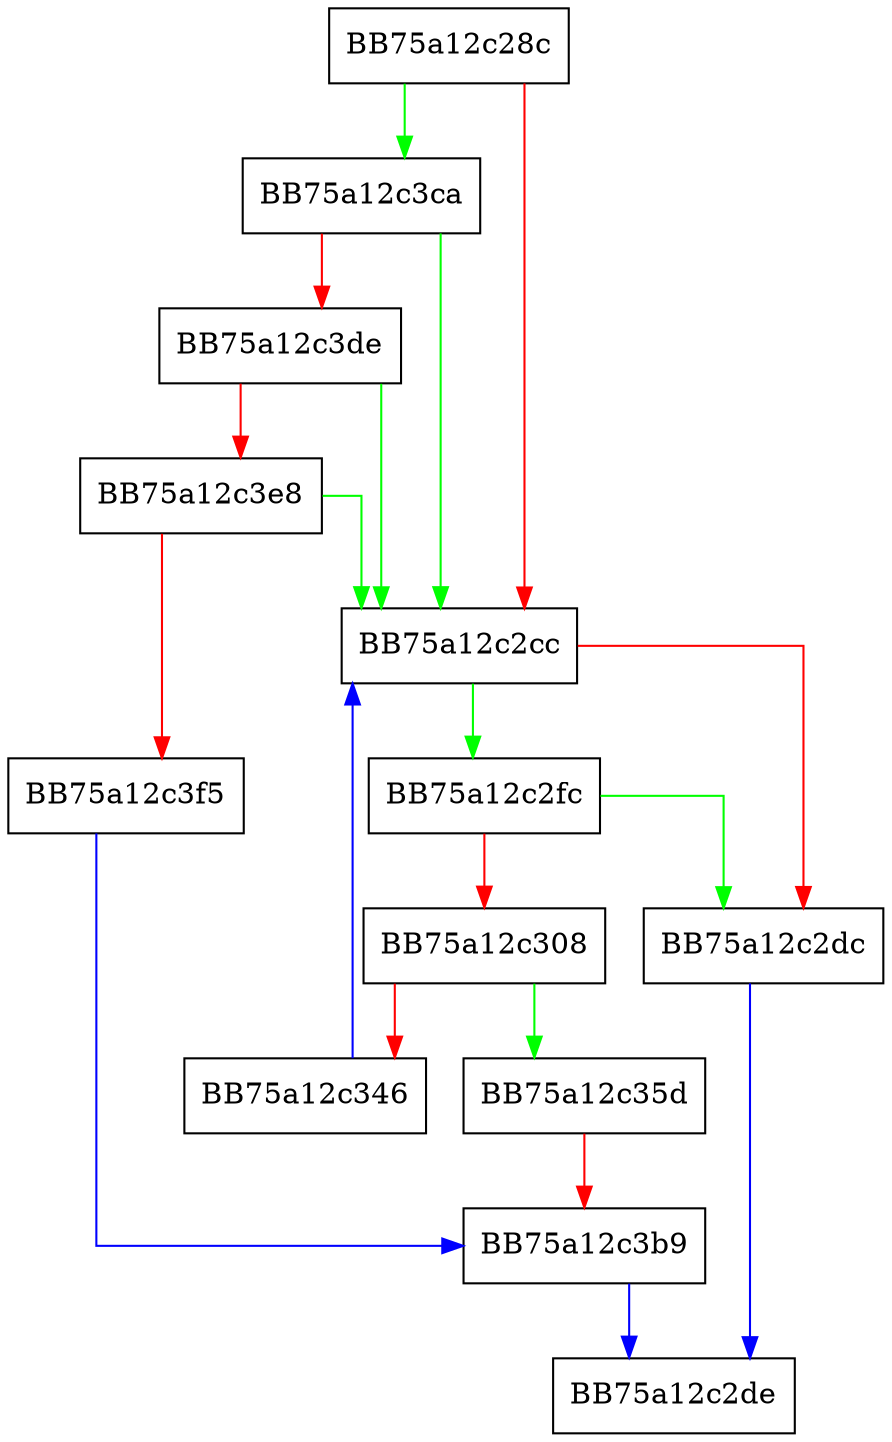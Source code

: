 digraph unwind_alts {
  node [shape="box"];
  graph [splines=ortho];
  BB75a12c28c -> BB75a12c3ca [color="green"];
  BB75a12c28c -> BB75a12c2cc [color="red"];
  BB75a12c2cc -> BB75a12c2fc [color="green"];
  BB75a12c2cc -> BB75a12c2dc [color="red"];
  BB75a12c2dc -> BB75a12c2de [color="blue"];
  BB75a12c2fc -> BB75a12c2dc [color="green"];
  BB75a12c2fc -> BB75a12c308 [color="red"];
  BB75a12c308 -> BB75a12c35d [color="green"];
  BB75a12c308 -> BB75a12c346 [color="red"];
  BB75a12c346 -> BB75a12c2cc [color="blue"];
  BB75a12c35d -> BB75a12c3b9 [color="red"];
  BB75a12c3b9 -> BB75a12c2de [color="blue"];
  BB75a12c3ca -> BB75a12c2cc [color="green"];
  BB75a12c3ca -> BB75a12c3de [color="red"];
  BB75a12c3de -> BB75a12c2cc [color="green"];
  BB75a12c3de -> BB75a12c3e8 [color="red"];
  BB75a12c3e8 -> BB75a12c2cc [color="green"];
  BB75a12c3e8 -> BB75a12c3f5 [color="red"];
  BB75a12c3f5 -> BB75a12c3b9 [color="blue"];
}